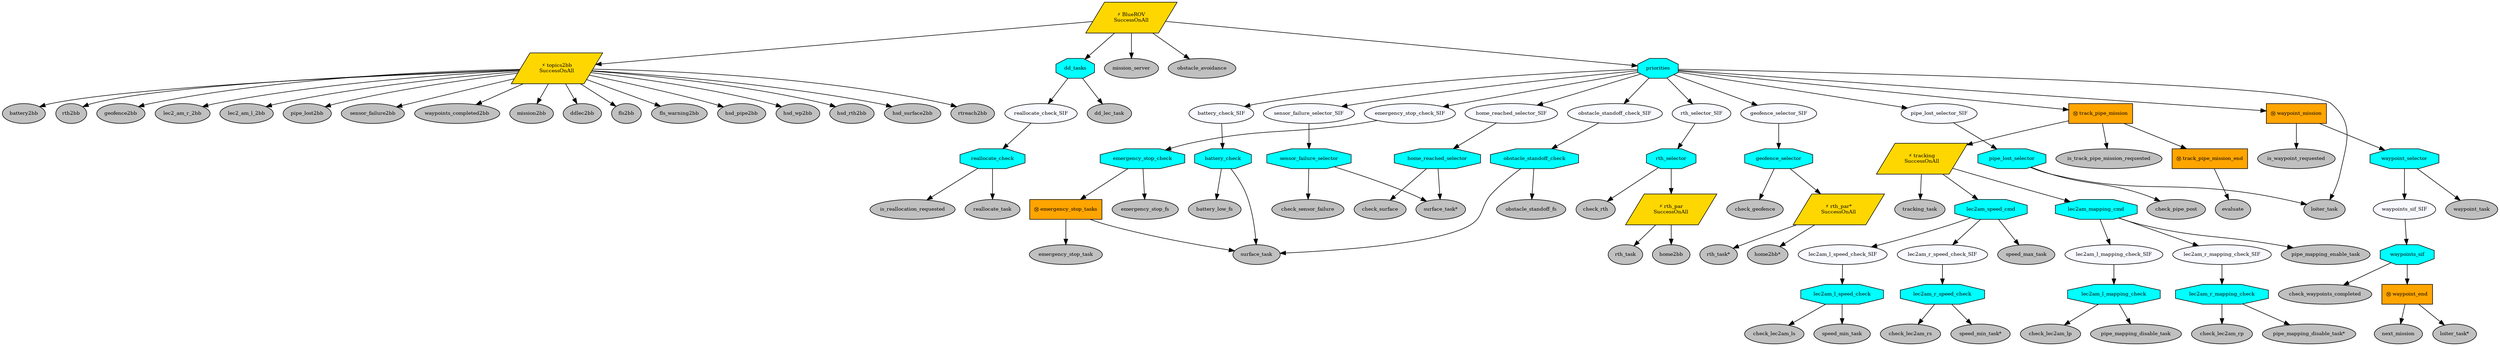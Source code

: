 digraph pastafarianism {
ordering=out;
graph [fontname="times-roman"];
node [fontname="times-roman"];
edge [fontname="times-roman"];
BlueROV [fillcolor=gold, fontcolor=black, fontsize=9, label="⚡ BlueROV\nSuccessOnAll", shape=parallelogram, style=filled];
topics2bb [fillcolor=gold, fontcolor=black, fontsize=9, label="⚡ topics2bb\nSuccessOnAll", shape=parallelogram, style=filled];
BlueROV -> topics2bb;
battery2bb [fillcolor=gray, fontcolor=black, fontsize=9, label=battery2bb, shape=ellipse, style=filled];
topics2bb -> battery2bb;
rth2bb [fillcolor=gray, fontcolor=black, fontsize=9, label=rth2bb, shape=ellipse, style=filled];
topics2bb -> rth2bb;
geofence2bb [fillcolor=gray, fontcolor=black, fontsize=9, label=geofence2bb, shape=ellipse, style=filled];
topics2bb -> geofence2bb;
lec2_am_r_2bb [fillcolor=gray, fontcolor=black, fontsize=9, label=lec2_am_r_2bb, shape=ellipse, style=filled];
topics2bb -> lec2_am_r_2bb;
lec2_am_l_2bb [fillcolor=gray, fontcolor=black, fontsize=9, label=lec2_am_l_2bb, shape=ellipse, style=filled];
topics2bb -> lec2_am_l_2bb;
pipe_lost2bb [fillcolor=gray, fontcolor=black, fontsize=9, label=pipe_lost2bb, shape=ellipse, style=filled];
topics2bb -> pipe_lost2bb;
sensor_failure2bb [fillcolor=gray, fontcolor=black, fontsize=9, label=sensor_failure2bb, shape=ellipse, style=filled];
topics2bb -> sensor_failure2bb;
waypoints_completed2bb [fillcolor=gray, fontcolor=black, fontsize=9, label=waypoints_completed2bb, shape=ellipse, style=filled];
topics2bb -> waypoints_completed2bb;
mission2bb [fillcolor=gray, fontcolor=black, fontsize=9, label=mission2bb, shape=ellipse, style=filled];
topics2bb -> mission2bb;
ddlec2bb [fillcolor=gray, fontcolor=black, fontsize=9, label=ddlec2bb, shape=ellipse, style=filled];
topics2bb -> ddlec2bb;
fls2bb [fillcolor=gray, fontcolor=black, fontsize=9, label=fls2bb, shape=ellipse, style=filled];
topics2bb -> fls2bb;
fls_warning2bb [fillcolor=gray, fontcolor=black, fontsize=9, label=fls_warning2bb, shape=ellipse, style=filled];
topics2bb -> fls_warning2bb;
hsd_pipe2bb [fillcolor=gray, fontcolor=black, fontsize=9, label=hsd_pipe2bb, shape=ellipse, style=filled];
topics2bb -> hsd_pipe2bb;
hsd_wp2bb [fillcolor=gray, fontcolor=black, fontsize=9, label=hsd_wp2bb, shape=ellipse, style=filled];
topics2bb -> hsd_wp2bb;
hsd_rth2bb [fillcolor=gray, fontcolor=black, fontsize=9, label=hsd_rth2bb, shape=ellipse, style=filled];
topics2bb -> hsd_rth2bb;
hsd_surface2bb [fillcolor=gray, fontcolor=black, fontsize=9, label=hsd_surface2bb, shape=ellipse, style=filled];
topics2bb -> hsd_surface2bb;
rtreach2bb [fillcolor=gray, fontcolor=black, fontsize=9, label=rtreach2bb, shape=ellipse, style=filled];
topics2bb -> rtreach2bb;
dd_tasks [fillcolor=cyan, fontcolor=black, fontsize=9, label=dd_tasks, shape=octagon, style=filled];
BlueROV -> dd_tasks;
reallocate_check_SIF [fillcolor=ghostwhite, fontcolor=black, fontsize=9, label=reallocate_check_SIF, shape=ellipse, style=filled];
dd_tasks -> reallocate_check_SIF;
reallocate_check [fillcolor=cyan, fontcolor=black, fontsize=9, label=reallocate_check, shape=octagon, style=filled];
reallocate_check_SIF -> reallocate_check;
is_reallocation_requested [fillcolor=gray, fontcolor=black, fontsize=9, label=is_reallocation_requested, shape=ellipse, style=filled];
reallocate_check -> is_reallocation_requested;
reallocate_task [fillcolor=gray, fontcolor=black, fontsize=9, label=reallocate_task, shape=ellipse, style=filled];
reallocate_check -> reallocate_task;
dd_lec_task [fillcolor=gray, fontcolor=black, fontsize=9, label=dd_lec_task, shape=ellipse, style=filled];
dd_tasks -> dd_lec_task;
mission_server [fillcolor=gray, fontcolor=black, fontsize=9, label=mission_server, shape=ellipse, style=filled];
BlueROV -> mission_server;
obstacle_avoidance [fillcolor=gray, fontcolor=black, fontsize=9, label=obstacle_avoidance, shape=ellipse, style=filled];
BlueROV -> obstacle_avoidance;
priorities [fillcolor=cyan, fontcolor=black, fontsize=9, label=priorities, shape=octagon, style=filled];
BlueROV -> priorities;
battery_check_SIF [fillcolor=ghostwhite, fontcolor=black, fontsize=9, label=battery_check_SIF, shape=ellipse, style=filled];
priorities -> battery_check_SIF;
battery_check [fillcolor=cyan, fontcolor=black, fontsize=9, label=battery_check, shape=octagon, style=filled];
battery_check_SIF -> battery_check;
battery_low_fs [fillcolor=gray, fontcolor=black, fontsize=9, label=battery_low_fs, shape=ellipse, style=filled];
battery_check -> battery_low_fs;
surface_task [fillcolor=gray, fontcolor=black, fontsize=9, label=surface_task, shape=ellipse, style=filled];
battery_check -> surface_task;
sensor_failure_selector_SIF [fillcolor=ghostwhite, fontcolor=black, fontsize=9, label=sensor_failure_selector_SIF, shape=ellipse, style=filled];
priorities -> sensor_failure_selector_SIF;
sensor_failure_selector [fillcolor=cyan, fontcolor=black, fontsize=9, label=sensor_failure_selector, shape=octagon, style=filled];
sensor_failure_selector_SIF -> sensor_failure_selector;
check_sensor_failure [fillcolor=gray, fontcolor=black, fontsize=9, label=check_sensor_failure, shape=ellipse, style=filled];
sensor_failure_selector -> check_sensor_failure;
"surface_task*" [fillcolor=gray, fontcolor=black, fontsize=9, label="surface_task*", shape=ellipse, style=filled];
sensor_failure_selector -> "surface_task*";
emergency_stop_check_SIF [fillcolor=ghostwhite, fontcolor=black, fontsize=9, label=emergency_stop_check_SIF, shape=ellipse, style=filled];
priorities -> emergency_stop_check_SIF;
emergency_stop_check [fillcolor=cyan, fontcolor=black, fontsize=9, label=emergency_stop_check, shape=octagon, style=filled];
emergency_stop_check_SIF -> emergency_stop_check;
emergency_stop_fs [fillcolor=gray, fontcolor=black, fontsize=9, label=emergency_stop_fs, shape=ellipse, style=filled];
emergency_stop_check -> emergency_stop_fs;
emergency_stop_tasks [fillcolor=orange, fontcolor=black, fontsize=9, label="Ⓜ emergency_stop_tasks", shape=box, style=filled];
emergency_stop_check -> emergency_stop_tasks;
emergency_stop_task [fillcolor=gray, fontcolor=black, fontsize=9, label=emergency_stop_task, shape=ellipse, style=filled];
emergency_stop_tasks -> emergency_stop_task;
surface_task [fillcolor=gray, fontcolor=black, fontsize=9, label=surface_task, shape=ellipse, style=filled];
emergency_stop_tasks -> surface_task;
home_reached_selector_SIF [fillcolor=ghostwhite, fontcolor=black, fontsize=9, label=home_reached_selector_SIF, shape=ellipse, style=filled];
priorities -> home_reached_selector_SIF;
home_reached_selector [fillcolor=cyan, fontcolor=black, fontsize=9, label=home_reached_selector, shape=octagon, style=filled];
home_reached_selector_SIF -> home_reached_selector;
check_surface [fillcolor=gray, fontcolor=black, fontsize=9, label=check_surface, shape=ellipse, style=filled];
home_reached_selector -> check_surface;
"surface_task*" [fillcolor=gray, fontcolor=black, fontsize=9, label="surface_task*", shape=ellipse, style=filled];
home_reached_selector -> "surface_task*";
obstacle_standoff_check_SIF [fillcolor=ghostwhite, fontcolor=black, fontsize=9, label=obstacle_standoff_check_SIF, shape=ellipse, style=filled];
priorities -> obstacle_standoff_check_SIF;
obstacle_standoff_check [fillcolor=cyan, fontcolor=black, fontsize=9, label=obstacle_standoff_check, shape=octagon, style=filled];
obstacle_standoff_check_SIF -> obstacle_standoff_check;
obstacle_standoff_fs [fillcolor=gray, fontcolor=black, fontsize=9, label=obstacle_standoff_fs, shape=ellipse, style=filled];
obstacle_standoff_check -> obstacle_standoff_fs;
surface_task [fillcolor=gray, fontcolor=black, fontsize=9, label=surface_task, shape=ellipse, style=filled];
obstacle_standoff_check -> surface_task;
rth_selector_SIF [fillcolor=ghostwhite, fontcolor=black, fontsize=9, label=rth_selector_SIF, shape=ellipse, style=filled];
priorities -> rth_selector_SIF;
rth_selector [fillcolor=cyan, fontcolor=black, fontsize=9, label=rth_selector, shape=octagon, style=filled];
rth_selector_SIF -> rth_selector;
check_rth [fillcolor=gray, fontcolor=black, fontsize=9, label=check_rth, shape=ellipse, style=filled];
rth_selector -> check_rth;
rth_par [fillcolor=gold, fontcolor=black, fontsize=9, label="⚡ rth_par\nSuccessOnAll", shape=parallelogram, style=filled];
rth_selector -> rth_par;
rth_task [fillcolor=gray, fontcolor=black, fontsize=9, label=rth_task, shape=ellipse, style=filled];
rth_par -> rth_task;
home2bb [fillcolor=gray, fontcolor=black, fontsize=9, label=home2bb, shape=ellipse, style=filled];
rth_par -> home2bb;
geofence_selector_SIF [fillcolor=ghostwhite, fontcolor=black, fontsize=9, label=geofence_selector_SIF, shape=ellipse, style=filled];
priorities -> geofence_selector_SIF;
geofence_selector [fillcolor=cyan, fontcolor=black, fontsize=9, label=geofence_selector, shape=octagon, style=filled];
geofence_selector_SIF -> geofence_selector;
check_geofence [fillcolor=gray, fontcolor=black, fontsize=9, label=check_geofence, shape=ellipse, style=filled];
geofence_selector -> check_geofence;
"rth_par*" [fillcolor=gold, fontcolor=black, fontsize=9, label="⚡ rth_par*\nSuccessOnAll", shape=parallelogram, style=filled];
geofence_selector -> "rth_par*";
"rth_task*" [fillcolor=gray, fontcolor=black, fontsize=9, label="rth_task*", shape=ellipse, style=filled];
"rth_par*" -> "rth_task*";
"home2bb*" [fillcolor=gray, fontcolor=black, fontsize=9, label="home2bb*", shape=ellipse, style=filled];
"rth_par*" -> "home2bb*";
pipe_lost_selector_SIF [fillcolor=ghostwhite, fontcolor=black, fontsize=9, label=pipe_lost_selector_SIF, shape=ellipse, style=filled];
priorities -> pipe_lost_selector_SIF;
pipe_lost_selector [fillcolor=cyan, fontcolor=black, fontsize=9, label=pipe_lost_selector, shape=octagon, style=filled];
pipe_lost_selector_SIF -> pipe_lost_selector;
check_pipe_post [fillcolor=gray, fontcolor=black, fontsize=9, label=check_pipe_post, shape=ellipse, style=filled];
pipe_lost_selector -> check_pipe_post;
loiter_task [fillcolor=gray, fontcolor=black, fontsize=9, label=loiter_task, shape=ellipse, style=filled];
pipe_lost_selector -> loiter_task;
track_pipe_mission [fillcolor=orange, fontcolor=black, fontsize=9, label="Ⓜ track_pipe_mission", shape=box, style=filled];
priorities -> track_pipe_mission;
is_track_pipe_mission_requested [fillcolor=gray, fontcolor=black, fontsize=9, label=is_track_pipe_mission_requested, shape=ellipse, style=filled];
track_pipe_mission -> is_track_pipe_mission_requested;
tracking [fillcolor=gold, fontcolor=black, fontsize=9, label="⚡ tracking\nSuccessOnAll", shape=parallelogram, style=filled];
track_pipe_mission -> tracking;
tracking_task [fillcolor=gray, fontcolor=black, fontsize=9, label=tracking_task, shape=ellipse, style=filled];
tracking -> tracking_task;
lec2am_speed_cmd [fillcolor=cyan, fontcolor=black, fontsize=9, label=lec2am_speed_cmd, shape=octagon, style=filled];
tracking -> lec2am_speed_cmd;
lec2am_l_speed_check_SIF [fillcolor=ghostwhite, fontcolor=black, fontsize=9, label=lec2am_l_speed_check_SIF, shape=ellipse, style=filled];
lec2am_speed_cmd -> lec2am_l_speed_check_SIF;
lec2am_l_speed_check [fillcolor=cyan, fontcolor=black, fontsize=9, label=lec2am_l_speed_check, shape=octagon, style=filled];
lec2am_l_speed_check_SIF -> lec2am_l_speed_check;
check_lec2am_ls [fillcolor=gray, fontcolor=black, fontsize=9, label=check_lec2am_ls, shape=ellipse, style=filled];
lec2am_l_speed_check -> check_lec2am_ls;
speed_min_task [fillcolor=gray, fontcolor=black, fontsize=9, label=speed_min_task, shape=ellipse, style=filled];
lec2am_l_speed_check -> speed_min_task;
lec2am_r_speed_check_SIF [fillcolor=ghostwhite, fontcolor=black, fontsize=9, label=lec2am_r_speed_check_SIF, shape=ellipse, style=filled];
lec2am_speed_cmd -> lec2am_r_speed_check_SIF;
lec2am_r_speed_check [fillcolor=cyan, fontcolor=black, fontsize=9, label=lec2am_r_speed_check, shape=octagon, style=filled];
lec2am_r_speed_check_SIF -> lec2am_r_speed_check;
check_lec2am_rs [fillcolor=gray, fontcolor=black, fontsize=9, label=check_lec2am_rs, shape=ellipse, style=filled];
lec2am_r_speed_check -> check_lec2am_rs;
"speed_min_task*" [fillcolor=gray, fontcolor=black, fontsize=9, label="speed_min_task*", shape=ellipse, style=filled];
lec2am_r_speed_check -> "speed_min_task*";
speed_max_task [fillcolor=gray, fontcolor=black, fontsize=9, label=speed_max_task, shape=ellipse, style=filled];
lec2am_speed_cmd -> speed_max_task;
lec2am_mapping_cmd [fillcolor=cyan, fontcolor=black, fontsize=9, label=lec2am_mapping_cmd, shape=octagon, style=filled];
tracking -> lec2am_mapping_cmd;
lec2am_l_mapping_check_SIF [fillcolor=ghostwhite, fontcolor=black, fontsize=9, label=lec2am_l_mapping_check_SIF, shape=ellipse, style=filled];
lec2am_mapping_cmd -> lec2am_l_mapping_check_SIF;
lec2am_l_mapping_check [fillcolor=cyan, fontcolor=black, fontsize=9, label=lec2am_l_mapping_check, shape=octagon, style=filled];
lec2am_l_mapping_check_SIF -> lec2am_l_mapping_check;
check_lec2am_lp [fillcolor=gray, fontcolor=black, fontsize=9, label=check_lec2am_lp, shape=ellipse, style=filled];
lec2am_l_mapping_check -> check_lec2am_lp;
pipe_mapping_disable_task [fillcolor=gray, fontcolor=black, fontsize=9, label=pipe_mapping_disable_task, shape=ellipse, style=filled];
lec2am_l_mapping_check -> pipe_mapping_disable_task;
lec2am_r_mapping_check_SIF [fillcolor=ghostwhite, fontcolor=black, fontsize=9, label=lec2am_r_mapping_check_SIF, shape=ellipse, style=filled];
lec2am_mapping_cmd -> lec2am_r_mapping_check_SIF;
lec2am_r_mapping_check [fillcolor=cyan, fontcolor=black, fontsize=9, label=lec2am_r_mapping_check, shape=octagon, style=filled];
lec2am_r_mapping_check_SIF -> lec2am_r_mapping_check;
check_lec2am_rp [fillcolor=gray, fontcolor=black, fontsize=9, label=check_lec2am_rp, shape=ellipse, style=filled];
lec2am_r_mapping_check -> check_lec2am_rp;
"pipe_mapping_disable_task*" [fillcolor=gray, fontcolor=black, fontsize=9, label="pipe_mapping_disable_task*", shape=ellipse, style=filled];
lec2am_r_mapping_check -> "pipe_mapping_disable_task*";
pipe_mapping_enable_task [fillcolor=gray, fontcolor=black, fontsize=9, label=pipe_mapping_enable_task, shape=ellipse, style=filled];
lec2am_mapping_cmd -> pipe_mapping_enable_task;
track_pipe_mission_end [fillcolor=orange, fontcolor=black, fontsize=9, label="Ⓜ track_pipe_mission_end", shape=box, style=filled];
track_pipe_mission -> track_pipe_mission_end;
evaluate [fillcolor=gray, fontcolor=black, fontsize=9, label=evaluate, shape=ellipse, style=filled];
track_pipe_mission_end -> evaluate;
waypoint_mission [fillcolor=orange, fontcolor=black, fontsize=9, label="Ⓜ waypoint_mission", shape=box, style=filled];
priorities -> waypoint_mission;
is_waypoint_requested [fillcolor=gray, fontcolor=black, fontsize=9, label=is_waypoint_requested, shape=ellipse, style=filled];
waypoint_mission -> is_waypoint_requested;
waypoint_selector [fillcolor=cyan, fontcolor=black, fontsize=9, label=waypoint_selector, shape=octagon, style=filled];
waypoint_mission -> waypoint_selector;
waypoints_sif_SIF [fillcolor=ghostwhite, fontcolor=black, fontsize=9, label=waypoints_sif_SIF, shape=ellipse, style=filled];
waypoint_selector -> waypoints_sif_SIF;
waypoints_sif [fillcolor=cyan, fontcolor=black, fontsize=9, label=waypoints_sif, shape=octagon, style=filled];
waypoints_sif_SIF -> waypoints_sif;
check_waypoints_completed [fillcolor=gray, fontcolor=black, fontsize=9, label=check_waypoints_completed, shape=ellipse, style=filled];
waypoints_sif -> check_waypoints_completed;
waypoint_end [fillcolor=orange, fontcolor=black, fontsize=9, label="Ⓜ waypoint_end", shape=box, style=filled];
waypoints_sif -> waypoint_end;
next_mission [fillcolor=gray, fontcolor=black, fontsize=9, label=next_mission, shape=ellipse, style=filled];
waypoint_end -> next_mission;
"loiter_task*" [fillcolor=gray, fontcolor=black, fontsize=9, label="loiter_task*", shape=ellipse, style=filled];
waypoint_end -> "loiter_task*";
waypoint_task [fillcolor=gray, fontcolor=black, fontsize=9, label=waypoint_task, shape=ellipse, style=filled];
waypoint_selector -> waypoint_task;
loiter_task [fillcolor=gray, fontcolor=black, fontsize=9, label=loiter_task, shape=ellipse, style=filled];
priorities -> loiter_task;
}
